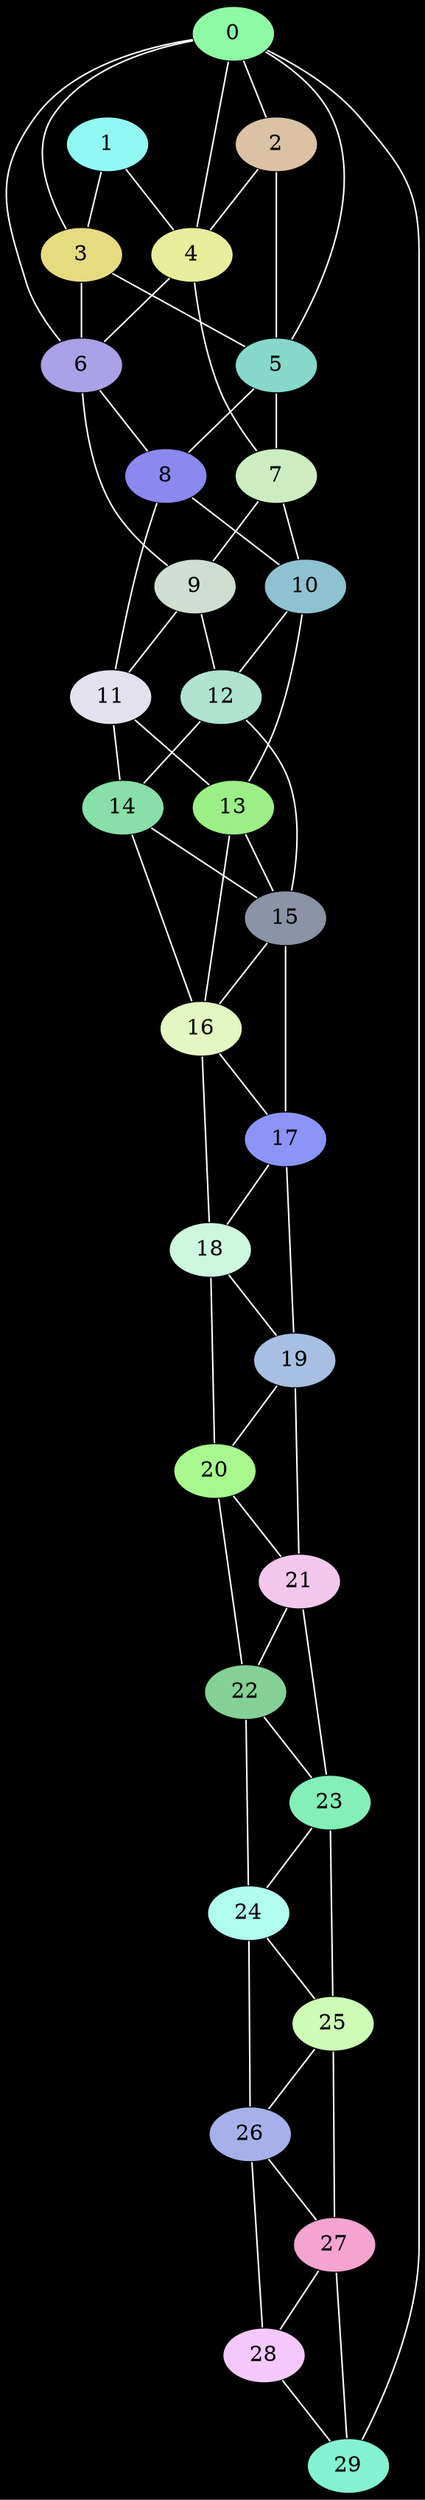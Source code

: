 graph G {
    bgcolor=black;
    edge [color=white];
    0 [style=filled, fillcolor="#8FFAA5"];
    0 -- 2;
    0 -- 3;
    0 -- 4;
    0 -- 5;
    0 -- 6;
    0 -- 29;
    1 [style=filled, fillcolor="#91F8F4"];
    1 -- 3;
    1 -- 4;
    2 [style=filled, fillcolor="#DBC2A5"];
    2 -- 4;
    2 -- 5;
    3 [style=filled, fillcolor="#E5DC80"];
    3 -- 5;
    3 -- 6;
    4 [style=filled, fillcolor="#E7ED9A"];
    4 -- 6;
    4 -- 7;
    5 [style=filled, fillcolor="#86D9CA"];
    5 -- 7;
    5 -- 8;
    6 [style=filled, fillcolor="#AAA1E6"];
    6 -- 8;
    6 -- 9;
    7 [style=filled, fillcolor="#CCEDC1"];
    7 -- 9;
    7 -- 10;
    8 [style=filled, fillcolor="#8B88EF"];
    8 -- 10;
    8 -- 11;
    9 [style=filled, fillcolor="#D0DED1"];
    9 -- 11;
    9 -- 12;
    10 [style=filled, fillcolor="#8FC2D0"];
    10 -- 12;
    10 -- 13;
    11 [style=filled, fillcolor="#E4E1EE"];
    11 -- 13;
    11 -- 14;
    12 [style=filled, fillcolor="#AFE3D0"];
    12 -- 14;
    12 -- 15;
    13 [style=filled, fillcolor="#9CEF85"];
    13 -- 15;
    13 -- 16;
    14 [style=filled, fillcolor="#88DFA9"];
    14 -- 15;
    14 -- 16;
    15 [style=filled, fillcolor="#8B93A5"];
    15 -- 16;
    15 -- 17;
    16 [style=filled, fillcolor="#E4F6C1"];
    16 -- 17;
    16 -- 18;
    17 [style=filled, fillcolor="#8C94F7"];
    17 -- 18;
    17 -- 19;
    18 [style=filled, fillcolor="#CEF7E0"];
    18 -- 19;
    18 -- 20;
    19 [style=filled, fillcolor="#A7BFE2"];
    19 -- 20;
    19 -- 21;
    20 [style=filled, fillcolor="#A8F88D"];
    20 -- 21;
    20 -- 22;
    21 [style=filled, fillcolor="#F2C7EB"];
    21 -- 22;
    21 -- 23;
    22 [style=filled, fillcolor="#85D095"];
    22 -- 23;
    22 -- 24;
    23 [style=filled, fillcolor="#84EFB8"];
    23 -- 24;
    23 -- 25;
    24 [style=filled, fillcolor="#B0FCEE"];
    24 -- 25;
    24 -- 26;
    25 [style=filled, fillcolor="#CDFDB5"];
    25 -- 26;
    25 -- 27;
    26 [style=filled, fillcolor="#A7B0E9"];
    26 -- 27;
    26 -- 28;
    27 [style=filled, fillcolor="#F3A5D0"];
    27 -- 28;
    27 -- 29;
    28 [style=filled, fillcolor="#F5C8FC"];
    28 -- 29;
    29 [style=filled, fillcolor="#84F1D0"];
}
